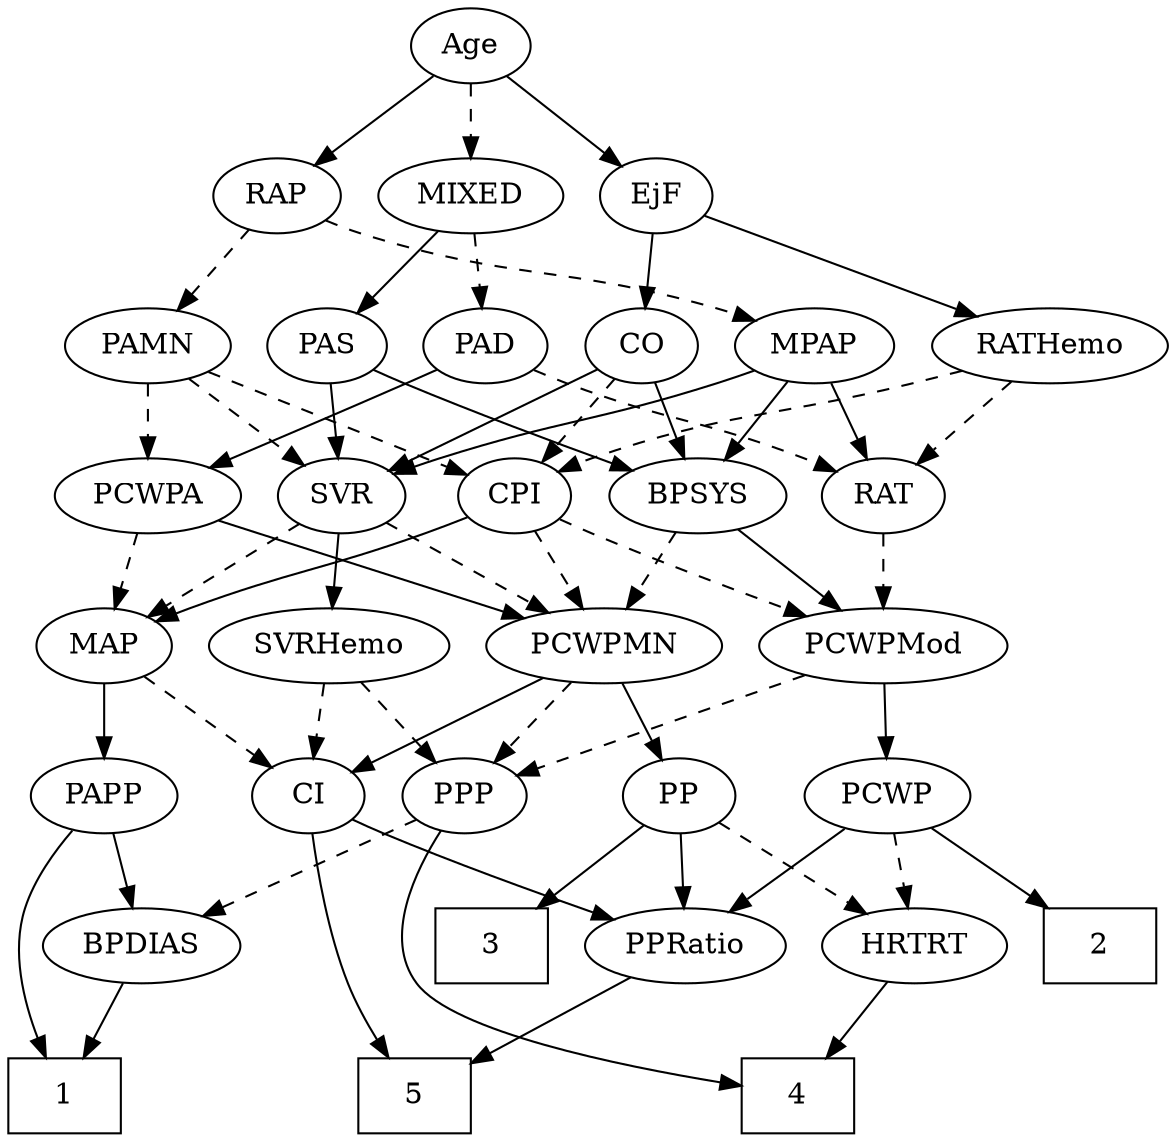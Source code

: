 strict digraph {
	graph [bb="0,0,582.49,540"];
	node [label="\N"];
	1	[height=0.5,
		pos="37.09,18",
		shape=box,
		width=0.75];
	2	[height=0.5,
		pos="486.09,90",
		shape=box,
		width=0.75];
	3	[height=0.5,
		pos="316.09,90",
		shape=box,
		width=0.75];
	4	[height=0.5,
		pos="331.09,18",
		shape=box,
		width=0.75];
	5	[height=0.5,
		pos="143.09,18",
		shape=box,
		width=0.75];
	Age	[height=0.5,
		pos="322.09,522",
		width=0.75];
	EjF	[height=0.5,
		pos="407.09,450",
		width=0.75];
	Age -> EjF	[pos="e,390.75,464.46 338.48,507.5 351.06,497.14 368.63,482.67 382.84,470.97",
		style=solid];
	RAP	[height=0.5,
		pos="236.09,450",
		width=0.77632];
	Age -> RAP	[pos="e,252.91,464.69 305.51,507.5 292.86,497.21 275.23,482.86 260.91,471.2",
		style=solid];
	MIXED	[height=0.5,
		pos="322.09,450",
		width=1.1193];
	Age -> MIXED	[pos="e,322.09,468.1 322.09,503.7 322.09,495.98 322.09,486.71 322.09,478.11",
		style=dashed];
	CO	[height=0.5,
		pos="275.09,378",
		width=0.75];
	EjF -> CO	[pos="e,295.57,389.86 386.46,438.06 364.48,426.4 329.46,407.83 304.57,394.63",
		style=solid];
	RATHemo	[height=0.5,
		pos="533.09,378",
		width=1.3721];
	EjF -> RATHemo	[pos="e,507.22,393.37 427.33,437.75 446.41,427.16 475.39,411.06 498.19,398.39",
		style=solid];
	MPAP	[height=0.5,
		pos="355.09,378",
		width=0.97491];
	RAP -> MPAP	[pos="e,332.67,392.19 256.01,437.28 274.53,426.39 302.43,409.98 323.91,397.34",
		style=dashed];
	PAMN	[height=0.5,
		pos="122.09,378",
		width=1.011];
	RAP -> PAMN	[pos="e,144.16,392.55 216.49,436.97 198.97,426.21 173,410.26 152.73,397.82",
		style=dashed];
	PAD	[height=0.5,
		pos="437.09,378",
		width=0.79437];
	MIXED -> PAD	[pos="e,417.2,391.11 345.09,435 363.31,423.91 388.86,408.36 408.42,396.45",
		style=dashed];
	PAS	[height=0.5,
		pos="203.09,378",
		width=0.75];
	MIXED -> PAS	[pos="e,222.62,390.49 298.58,435.17 279.31,423.84 251.98,407.76 231.49,395.71",
		style=solid];
	BPSYS	[height=0.5,
		pos="358.09,306",
		width=1.0471];
	MPAP -> BPSYS	[pos="e,357.36,324.1 355.83,359.7 356.16,351.98 356.56,342.71 356.93,334.11",
		style=solid];
	RAT	[height=0.5,
		pos="441.09,306",
		width=0.75827];
	MPAP -> RAT	[pos="e,424.62,320.4 373.33,362.15 385.9,351.92 402.77,338.19 416.52,327",
		style=solid];
	SVR	[height=0.5,
		pos="100.09,306",
		width=0.77632];
	MPAP -> SVR	[pos="e,121.67,317.91 328.81,366.04 323.03,363.85 316.9,361.71 311.09,360 235.33,337.69 212.12,348.64 137.09,324 135.18,323.37 133.23,\
322.67 131.28,321.93",
		style=solid];
	PCWPMod	[height=0.5,
		pos="395.09,234",
		width=1.4443];
	BPSYS -> PCWPMod	[pos="e,386.13,251.96 366.86,288.41 371.17,280.25 376.47,270.22 381.31,261.07",
		style=solid];
	PCWPMN	[height=0.5,
		pos="275.09,234",
		width=1.3902];
	BPSYS -> PCWPMN	[pos="e,293.93,250.89 340.08,289.81 328.89,280.38 314.31,268.08 301.8,257.53",
		style=dashed];
	PAD -> RAT	[pos="e,440.11,324.1 438.08,359.7 438.52,351.98 439.05,342.71 439.54,334.11",
		style=dashed];
	PCWPA	[height=0.5,
		pos="188.09,306",
		width=1.1555];
	PAD -> PCWPA	[pos="e,219.5,318.02 415.28,366.35 410.06,364.05 404.44,361.78 399.09,360 329.92,337 309.31,343.55 239.09,324 235.9,323.11 232.61,322.14 \
229.32,321.13",
		style=solid];
	CO -> BPSYS	[pos="e,340.29,322.01 291.49,363.17 303.15,353.34 319.04,339.93 332.38,328.69",
		style=solid];
	CPI	[height=0.5,
		pos="275.09,306",
		width=0.75];
	CO -> CPI	[pos="e,275.09,324.1 275.09,359.7 275.09,351.98 275.09,342.71 275.09,334.11",
		style=dashed];
	CO -> SVR	[pos="e,121.86,317.4 253.93,366.57 249.09,364.31 243.95,362 239.09,360 194.63,341.71 181.64,342.05 137.09,324 135.22,323.24 133.31,322.44 \
131.39,321.62",
		style=solid];
	PAS -> BPSYS	[pos="e,331.07,318.83 224.37,366.85 229.2,364.58 234.32,362.19 239.09,360 266.73,347.32 298.17,333.34 321.79,322.92",
		style=solid];
	PAS -> SVR	[pos="e,118.69,319.64 184.68,364.49 168.66,353.6 145.25,337.69 127.12,325.37",
		style=solid];
	PAMN -> CPI	[pos="e,253.8,317.12 148.17,365.33 171.91,354.67 207.92,338.42 239.09,324 240.88,323.17 242.71,322.32 244.56,321.46",
		style=dashed];
	PAMN -> SVR	[pos="e,105.37,323.79 116.76,360.05 114.25,352.06 111.19,342.33 108.39,333.4",
		style=dashed];
	PAMN -> PCWPA	[pos="e,173.03,322.98 136.74,361.46 145.33,352.35 156.36,340.65 165.99,330.43",
		style=dashed];
	RATHemo -> CPI	[pos="e,295.7,317.7 496.38,365.82 489.33,363.8 482,361.77 475.09,360 402.8,341.49 381.72,348.08 311.09,324 309.18,323.35 307.23,322.62 \
305.28,321.85",
		style=dashed];
	RATHemo -> RAT	[pos="e,458.36,320.14 512.67,361.46 499.04,351.09 481.02,337.38 466.47,326.31",
		style=dashed];
	CPI -> PCWPMod	[pos="e,369.81,249.74 294.91,293.44 312.85,282.98 339.66,267.34 361.03,254.87",
		style=dashed];
	CPI -> PCWPMN	[pos="e,275.09,252.1 275.09,287.7 275.09,279.98 275.09,270.71 275.09,262.11",
		style=dashed];
	MAP	[height=0.5,
		pos="58.09,234",
		width=0.84854];
	CPI -> MAP	[pos="e,81.549,245.67 254.05,294.24 249.21,292 244.03,289.78 239.09,288 178.24,266.09 159.36,272.71 98.09,252 95.713,251.2 93.279,250.32 \
90.842,249.39",
		style=solid];
	RAT -> PCWPMod	[pos="e,406.13,251.8 430.65,289.12 425.05,280.59 418.01,269.89 411.68,260.25",
		style=dashed];
	SVR -> PCWPMN	[pos="e,241.1,247.36 121.9,294.7 126.87,292.43 132.14,290.09 137.09,288 168.37,274.82 204.16,261.11 231.46,250.94",
		style=dashed];
	SVRHemo	[height=0.5,
		pos="157.09,234",
		width=1.3902];
	SVR -> SVRHemo	[pos="e,143.55,251.63 112.46,289.81 119.69,280.93 128.99,269.5 137.23,259.39",
		style=solid];
	SVR -> MAP	[pos="e,67.778,251.15 90.349,288.76 85.207,280.19 78.786,269.49 73.03,259.9",
		style=dashed];
	PPP	[height=0.5,
		pos="244.09,162",
		width=0.75];
	PCWPMod -> PPP	[pos="e,265.39,173.1 364.79,219.13 341.58,208.48 308.78,193.38 280.09,180 278.3,179.17 276.47,178.31 274.62,177.44",
		style=dashed];
	PCWP	[height=0.5,
		pos="398.09,162",
		width=0.97491];
	PCWPMod -> PCWP	[pos="e,397.36,180.1 395.83,215.7 396.16,207.98 396.56,198.71 396.93,190.11",
		style=solid];
	PCWPA -> PCWPMN	[pos="e,255.65,250.64 206.97,289.81 218.89,280.22 234.48,267.67 247.74,257",
		style=solid];
	PCWPA -> MAP	[pos="e,80.051,246.83 163.02,291.5 141.88,280.12 111.54,263.78 88.918,251.6",
		style=dashed];
	PP	[height=0.5,
		pos="316.09,162",
		width=0.75];
	PCWPMN -> PP	[pos="e,306.54,179.31 285.01,216.05 289.92,207.68 295.94,197.4 301.37,188.13",
		style=solid];
	PCWPMN -> PPP	[pos="e,251.52,179.79 267.59,216.05 264.01,207.97 259.64,198.12 255.65,189.11",
		style=dashed];
	CI	[height=0.5,
		pos="157.09,162",
		width=0.75];
	PCWPMN -> CI	[pos="e,176.72,174.65 250.35,218.33 231.45,207.11 205.37,191.64 185.59,179.91",
		style=solid];
	SVRHemo -> PPP	[pos="e,227.35,176.47 176.83,217.12 189.45,206.96 205.92,193.71 219.41,182.86",
		style=dashed];
	SVRHemo -> CI	[pos="e,157.09,180.1 157.09,215.7 157.09,207.98 157.09,198.71 157.09,190.11",
		style=dashed];
	BPDIAS	[height=0.5,
		pos="55.09,90",
		width=1.1735];
	BPDIAS -> 1	[pos="e,41.532,36.275 50.732,72.055 48.728,64.261 46.301,54.822 44.053,46.079",
		style=solid];
	MAP -> CI	[pos="e,139.06,175.75 77.178,219.5 92.393,208.74 113.87,193.56 130.72,181.64",
		style=dashed];
	PAPP	[height=0.5,
		pos="55.09,162",
		width=0.88464];
	MAP -> PAPP	[pos="e,55.823,180.1 57.348,215.7 57.018,207.98 56.62,198.71 56.252,190.11",
		style=solid];
	PP -> 3	[pos="e,316.09,108.1 316.09,143.7 316.09,135.98 316.09,126.71 316.09,118.11",
		style=solid];
	PPRatio	[height=0.5,
		pos="193.09,90",
		width=1.1013];
	PP -> PPRatio	[pos="e,216.91,104.56 296.05,149.6 277.03,138.77 248.09,122.3 225.73,109.58",
		style=solid];
	HRTRT	[height=0.5,
		pos="401.09,90",
		width=1.1013];
	PP -> HRTRT	[pos="e,382.69,106.16 332.48,147.5 344.5,137.61 361.06,123.96 374.9,112.56",
		style=dashed];
	PPP -> 4	[pos="e,311.27,36.145 248.83,144 254.5,125.38 265.13,95.075 280.09,72 286.75,61.724 295.58,51.709 304.02,43.202",
		style=solid];
	PPP -> BPDIAS	[pos="e,85.982,102.44 220.91,152.42 189.79,140.89 133.98,120.22 95.772,106.07",
		style=dashed];
	PPRatio -> 5	[pos="e,155.32,36.124 181.49,72.765 175.49,64.354 168.01,53.89 161.26,44.436",
		style=solid];
	PCWP -> 2	[pos="e,464.46,108.2 416.32,146.5 427.91,137.28 443.19,125.13 456.49,114.55",
		style=solid];
	PCWP -> PPRatio	[pos="e,224.57,101.16 370.41,150.61 364.39,148.39 358.03,146.09 352.09,144 312.16,129.97 266.28,114.77 234.09,104.27",
		style=solid];
	PCWP -> HRTRT	[pos="e,400.36,108.1 398.83,143.7 399.16,135.98 399.56,126.71 399.93,118.11",
		style=dashed];
	CI -> 5	[pos="e,142.12,36.141 151.87,144 148.96,133.7 145.64,120.22 144.09,108 141.49,87.434 141.34,63.981 141.78,46.315",
		style=solid];
	CI -> PPRatio	[pos="e,184.54,107.63 165.44,144.76 169.74,136.4 175.08,126.02 179.92,116.61",
		style=solid];
	PAPP -> 1	[pos="e,22.763,36.434 35.998,147.39 24.364,137.85 10.533,123.99 4.0897,108 -1.8908,93.16 -0.30813,87.384 4.0897,72 6.8028,62.51 11.761,\
53.065 17.024,44.834",
		style=solid];
	PAPP -> BPDIAS	[pos="e,55.09,108.1 55.09,143.7 55.09,135.98 55.09,126.71 55.09,118.11",
		style=solid];
	HRTRT -> 4	[pos="e,348.38,36.292 385.21,73.116 376.46,64.373 365.42,53.334 355.6,43.51",
		style=solid];
}
